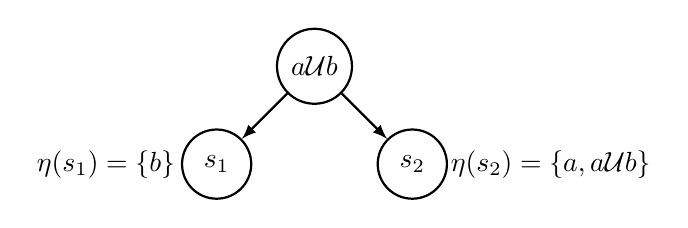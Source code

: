 %!TEX root = ../MCSS.tex
\begin{tikzpicture}[
%every node/.style={node distance = 40,text width=1.4cm,align=center},
every node/.style={node distance = 50,minimum size=0,},
%state/.style={draw,rounded corners, minimum height=.5cm,node distance=80},
every path/.style={draw,->,>=latex,thick},
]

\node[state] (until) at (0,0) {$a\mathcal{U}b$};

\node (left) [state,below left of = until] {$s_1$};
\node (right) [state,below right of = until] {$s_2$};

\node (leftl) [node distance=40,left of = left] {$\eta(s_1)=\{b\}$};
\node (rightl) [right of = right] {$\eta(s_2)=\{a,a\mathcal{U}b\}$};

\path
(until) edge (left)
(until) edge (right)
;

\end{tikzpicture}